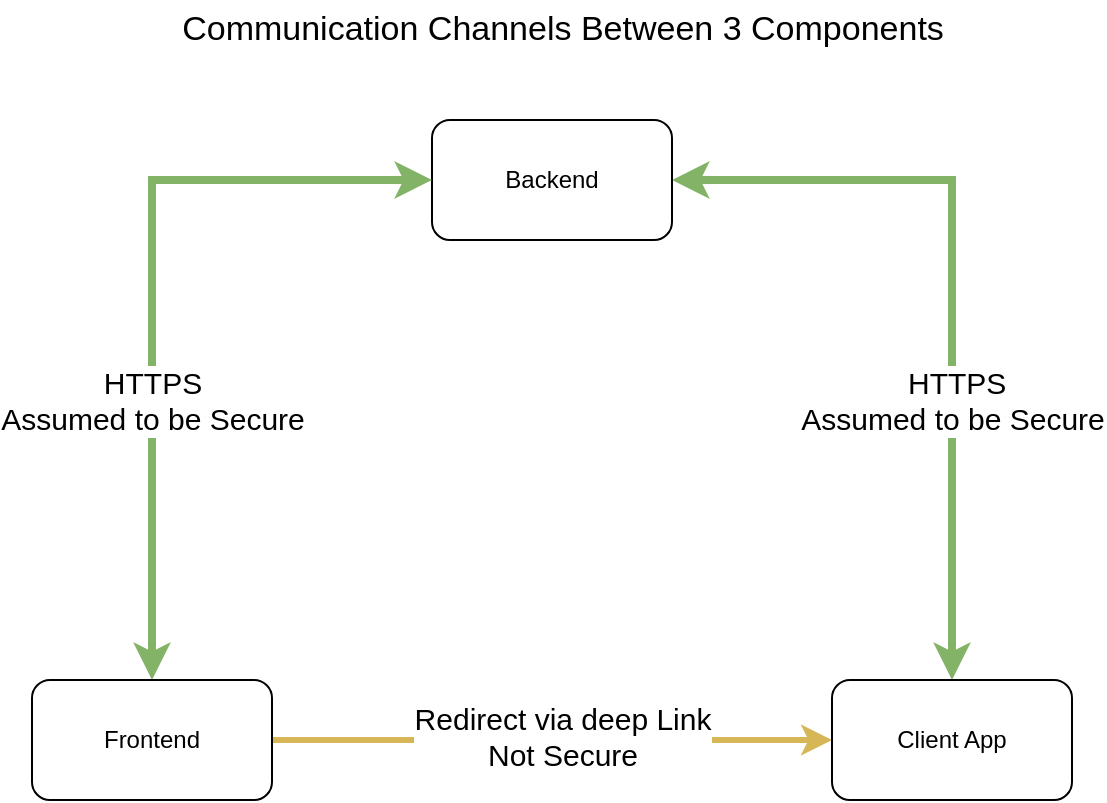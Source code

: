 <mxfile version="23.1.4" type="github">
  <diagram name="Page-1" id="nnoKSU5elDV7BOvncyM5">
    <mxGraphModel dx="879" dy="581" grid="1" gridSize="10" guides="1" tooltips="1" connect="1" arrows="1" fold="1" page="1" pageScale="1" pageWidth="850" pageHeight="1100" math="0" shadow="0">
      <root>
        <mxCell id="0" />
        <mxCell id="1" parent="0" />
        <mxCell id="rska8mH-34ltOQw2Erae-7" style="edgeStyle=orthogonalEdgeStyle;rounded=0;orthogonalLoop=1;jettySize=auto;html=1;entryX=0.5;entryY=0;entryDx=0;entryDy=0;fillColor=#d5e8d4;strokeColor=#82b366;strokeWidth=4;startArrow=classic;startFill=1;" edge="1" parent="1" source="rska8mH-34ltOQw2Erae-2" target="rska8mH-34ltOQw2Erae-4">
          <mxGeometry relative="1" as="geometry" />
        </mxCell>
        <mxCell id="rska8mH-34ltOQw2Erae-10" value="&amp;nbsp;HTTPS&lt;br style=&quot;font-size: 15px;&quot;&gt;Assumed to be Secure" style="edgeLabel;html=1;align=center;verticalAlign=middle;resizable=0;points=[];fontSize=15;labelBorderColor=none;" vertex="1" connectable="0" parent="rska8mH-34ltOQw2Erae-7">
          <mxGeometry x="0.226" y="-3" relative="1" as="geometry">
            <mxPoint x="3" y="11" as="offset" />
          </mxGeometry>
        </mxCell>
        <mxCell id="rska8mH-34ltOQw2Erae-2" value="Backend" style="rounded=1;whiteSpace=wrap;html=1;" vertex="1" parent="1">
          <mxGeometry x="360" y="160" width="120" height="60" as="geometry" />
        </mxCell>
        <mxCell id="rska8mH-34ltOQw2Erae-6" style="edgeStyle=orthogonalEdgeStyle;rounded=0;orthogonalLoop=1;jettySize=auto;html=1;entryX=0;entryY=0.5;entryDx=0;entryDy=0;exitX=0.5;exitY=0;exitDx=0;exitDy=0;fillColor=#d5e8d4;strokeColor=#82b366;strokeWidth=4;startArrow=classic;startFill=1;" edge="1" parent="1" source="rska8mH-34ltOQw2Erae-3" target="rska8mH-34ltOQw2Erae-2">
          <mxGeometry relative="1" as="geometry" />
        </mxCell>
        <mxCell id="rska8mH-34ltOQw2Erae-9" value="HTTPS&lt;br style=&quot;font-size: 15px;&quot;&gt;Assumed to be Secure" style="edgeLabel;html=1;align=center;verticalAlign=middle;resizable=0;points=[];fontSize=15;labelBorderColor=none;" vertex="1" connectable="0" parent="rska8mH-34ltOQw2Erae-6">
          <mxGeometry x="-0.19" y="1" relative="1" as="geometry">
            <mxPoint x="1" y="18" as="offset" />
          </mxGeometry>
        </mxCell>
        <mxCell id="rska8mH-34ltOQw2Erae-8" style="edgeStyle=orthogonalEdgeStyle;rounded=0;orthogonalLoop=1;jettySize=auto;html=1;exitX=1;exitY=0.5;exitDx=0;exitDy=0;entryX=0;entryY=0.5;entryDx=0;entryDy=0;strokeWidth=3;fillColor=#fff2cc;strokeColor=#d6b656;" edge="1" parent="1" source="rska8mH-34ltOQw2Erae-3" target="rska8mH-34ltOQw2Erae-4">
          <mxGeometry relative="1" as="geometry" />
        </mxCell>
        <mxCell id="rska8mH-34ltOQw2Erae-11" value="Redirect via deep Link&lt;br style=&quot;font-size: 15px;&quot;&gt;Not Secure" style="edgeLabel;html=1;align=center;verticalAlign=middle;resizable=0;points=[];fontSize=15;labelBorderColor=none;" vertex="1" connectable="0" parent="rska8mH-34ltOQw2Erae-8">
          <mxGeometry x="-0.171" y="2" relative="1" as="geometry">
            <mxPoint x="29" as="offset" />
          </mxGeometry>
        </mxCell>
        <mxCell id="rska8mH-34ltOQw2Erae-3" value="Frontend" style="rounded=1;whiteSpace=wrap;html=1;" vertex="1" parent="1">
          <mxGeometry x="160" y="440" width="120" height="60" as="geometry" />
        </mxCell>
        <mxCell id="rska8mH-34ltOQw2Erae-4" value="Client App" style="rounded=1;whiteSpace=wrap;html=1;" vertex="1" parent="1">
          <mxGeometry x="560" y="440" width="120" height="60" as="geometry" />
        </mxCell>
        <mxCell id="rska8mH-34ltOQw2Erae-12" value="Communication Channels Between 3 Components" style="text;html=1;align=center;verticalAlign=middle;resizable=0;points=[];autosize=1;strokeColor=none;fillColor=none;fontSize=17;" vertex="1" parent="1">
          <mxGeometry x="225" y="100" width="400" height="30" as="geometry" />
        </mxCell>
      </root>
    </mxGraphModel>
  </diagram>
</mxfile>
